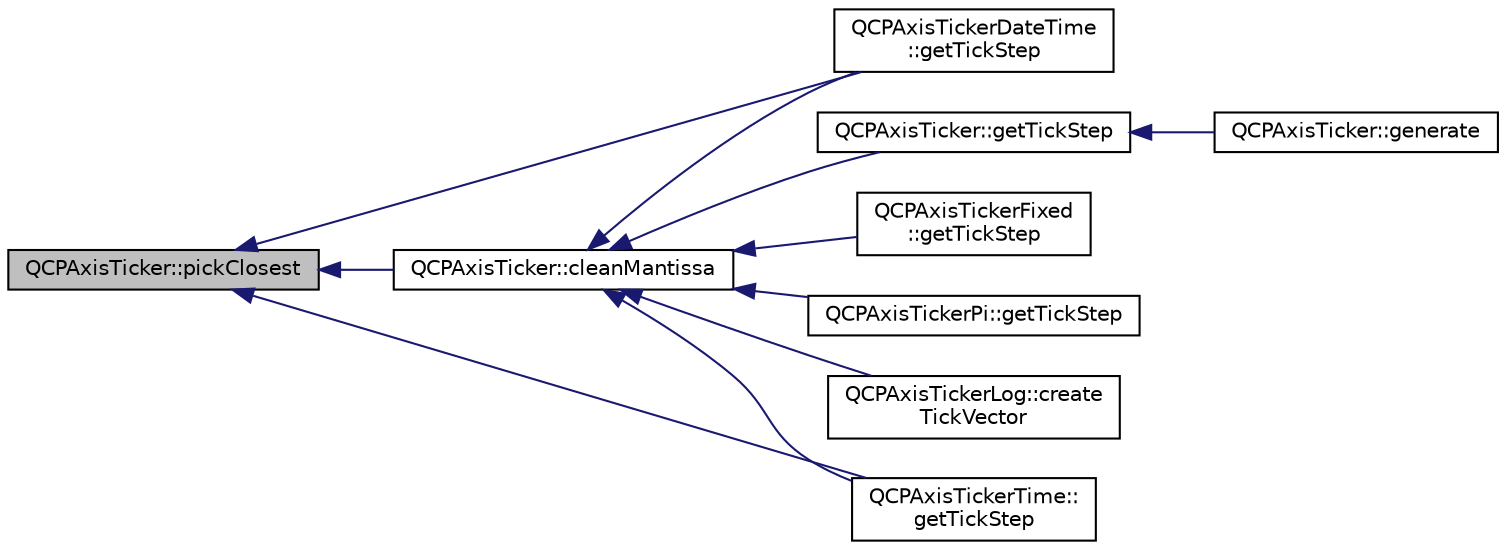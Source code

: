 digraph "QCPAxisTicker::pickClosest"
{
  edge [fontname="Helvetica",fontsize="10",labelfontname="Helvetica",labelfontsize="10"];
  node [fontname="Helvetica",fontsize="10",shape=record];
  rankdir="LR";
  Node73 [label="QCPAxisTicker::pickClosest",height=0.2,width=0.4,color="black", fillcolor="grey75", style="filled", fontcolor="black"];
  Node73 -> Node74 [dir="back",color="midnightblue",fontsize="10",style="solid",fontname="Helvetica"];
  Node74 [label="QCPAxisTicker::cleanMantissa",height=0.2,width=0.4,color="black", fillcolor="white", style="filled",URL="$class_q_c_p_axis_ticker.html#ac7df6c72876b7abd67c932663a0b0f6a"];
  Node74 -> Node75 [dir="back",color="midnightblue",fontsize="10",style="solid",fontname="Helvetica"];
  Node75 [label="QCPAxisTicker::getTickStep",height=0.2,width=0.4,color="black", fillcolor="white", style="filled",URL="$class_q_c_p_axis_ticker.html#a910d69bcec2de37e92d8d4e1ecf201e2"];
  Node75 -> Node76 [dir="back",color="midnightblue",fontsize="10",style="solid",fontname="Helvetica"];
  Node76 [label="QCPAxisTicker::generate",height=0.2,width=0.4,color="black", fillcolor="white", style="filled",URL="$class_q_c_p_axis_ticker.html#aefbd11725678ca824add8cf926cbc856"];
  Node74 -> Node77 [dir="back",color="midnightblue",fontsize="10",style="solid",fontname="Helvetica"];
  Node77 [label="QCPAxisTickerDateTime\l::getTickStep",height=0.2,width=0.4,color="black", fillcolor="white", style="filled",URL="$class_q_c_p_axis_ticker_date_time.html#a0560c14a3f87bb99ab136aca8321b32a"];
  Node74 -> Node78 [dir="back",color="midnightblue",fontsize="10",style="solid",fontname="Helvetica"];
  Node78 [label="QCPAxisTickerTime::\lgetTickStep",height=0.2,width=0.4,color="black", fillcolor="white", style="filled",URL="$class_q_c_p_axis_ticker_time.html#a5615064642090fe193797caea8b98cb4"];
  Node74 -> Node79 [dir="back",color="midnightblue",fontsize="10",style="solid",fontname="Helvetica"];
  Node79 [label="QCPAxisTickerFixed\l::getTickStep",height=0.2,width=0.4,color="black", fillcolor="white", style="filled",URL="$class_q_c_p_axis_ticker_fixed.html#a9e99da01ab92a86aed415eef32fed13a"];
  Node74 -> Node80 [dir="back",color="midnightblue",fontsize="10",style="solid",fontname="Helvetica"];
  Node80 [label="QCPAxisTickerPi::getTickStep",height=0.2,width=0.4,color="black", fillcolor="white", style="filled",URL="$class_q_c_p_axis_ticker_pi.html#a55301f0072983bd2d7c131a24e1779e7"];
  Node74 -> Node81 [dir="back",color="midnightblue",fontsize="10",style="solid",fontname="Helvetica"];
  Node81 [label="QCPAxisTickerLog::create\lTickVector",height=0.2,width=0.4,color="black", fillcolor="white", style="filled",URL="$class_q_c_p_axis_ticker_log.html#af8873a8d1d2b9392d8f7a73218c889ab"];
  Node73 -> Node77 [dir="back",color="midnightblue",fontsize="10",style="solid",fontname="Helvetica"];
  Node73 -> Node78 [dir="back",color="midnightblue",fontsize="10",style="solid",fontname="Helvetica"];
}
